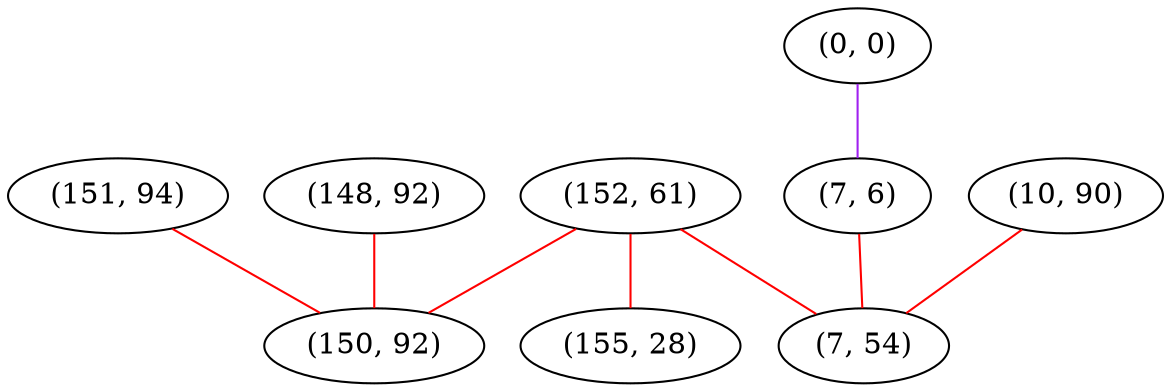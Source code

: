 graph "" {
"(151, 94)";
"(0, 0)";
"(152, 61)";
"(7, 6)";
"(148, 92)";
"(10, 90)";
"(150, 92)";
"(7, 54)";
"(155, 28)";
"(151, 94)" -- "(150, 92)"  [color=red, key=0, weight=1];
"(0, 0)" -- "(7, 6)"  [color=purple, key=0, weight=4];
"(152, 61)" -- "(150, 92)"  [color=red, key=0, weight=1];
"(152, 61)" -- "(7, 54)"  [color=red, key=0, weight=1];
"(152, 61)" -- "(155, 28)"  [color=red, key=0, weight=1];
"(7, 6)" -- "(7, 54)"  [color=red, key=0, weight=1];
"(148, 92)" -- "(150, 92)"  [color=red, key=0, weight=1];
"(10, 90)" -- "(7, 54)"  [color=red, key=0, weight=1];
}
